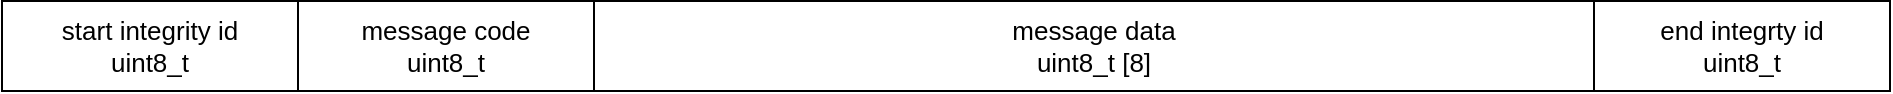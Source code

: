 <mxfile scale="3" border="0">
    <diagram id="LzTGRrPrDBO6Tm46XuKC" name="Page-1">
        <mxGraphModel dx="2527" dy="2285" grid="0" gridSize="10" guides="1" tooltips="1" connect="1" arrows="1" fold="1" page="0" pageScale="1" pageWidth="1600" pageHeight="1200" math="0" shadow="0">
            <root>
                <mxCell id="0"/>
                <mxCell id="1" parent="0"/>
                <mxCell id="405" value="start integrity id&lt;div&gt;uint8_t&lt;/div&gt;" style="text;html=1;align=center;verticalAlign=middle;whiteSpace=wrap;rounded=0;strokeColor=default;fontSize=13;" vertex="1" parent="1">
                    <mxGeometry x="-903" y="-816.5" width="148" height="45" as="geometry"/>
                </mxCell>
                <mxCell id="410" value="&lt;span style=&quot;color: rgb(0, 0, 0);&quot;&gt;end integrty id&lt;/span&gt;&lt;div&gt;uint8_t&lt;/div&gt;" style="text;html=1;align=center;verticalAlign=middle;whiteSpace=wrap;rounded=0;strokeColor=default;fontSize=13;" vertex="1" parent="1">
                    <mxGeometry x="-107" y="-816.5" width="148" height="45" as="geometry"/>
                </mxCell>
                <mxCell id="411" value="&lt;span style=&quot;color: rgb(0, 0, 0);&quot;&gt;message code&lt;/span&gt;&lt;div&gt;uint8_t&lt;/div&gt;" style="text;html=1;align=center;verticalAlign=middle;whiteSpace=wrap;rounded=0;strokeColor=default;fontSize=13;" vertex="1" parent="1">
                    <mxGeometry x="-755" y="-816.5" width="148" height="45" as="geometry"/>
                </mxCell>
                <mxCell id="412" value="&lt;span style=&quot;color: rgb(0, 0, 0);&quot;&gt;message data&lt;/span&gt;&lt;div&gt;uint8_t [8]&lt;/div&gt;" style="text;html=1;align=center;verticalAlign=middle;whiteSpace=wrap;rounded=0;strokeColor=default;fontSize=13;" vertex="1" parent="1">
                    <mxGeometry x="-607" y="-816.5" width="500" height="45" as="geometry"/>
                </mxCell>
            </root>
        </mxGraphModel>
    </diagram>
</mxfile>